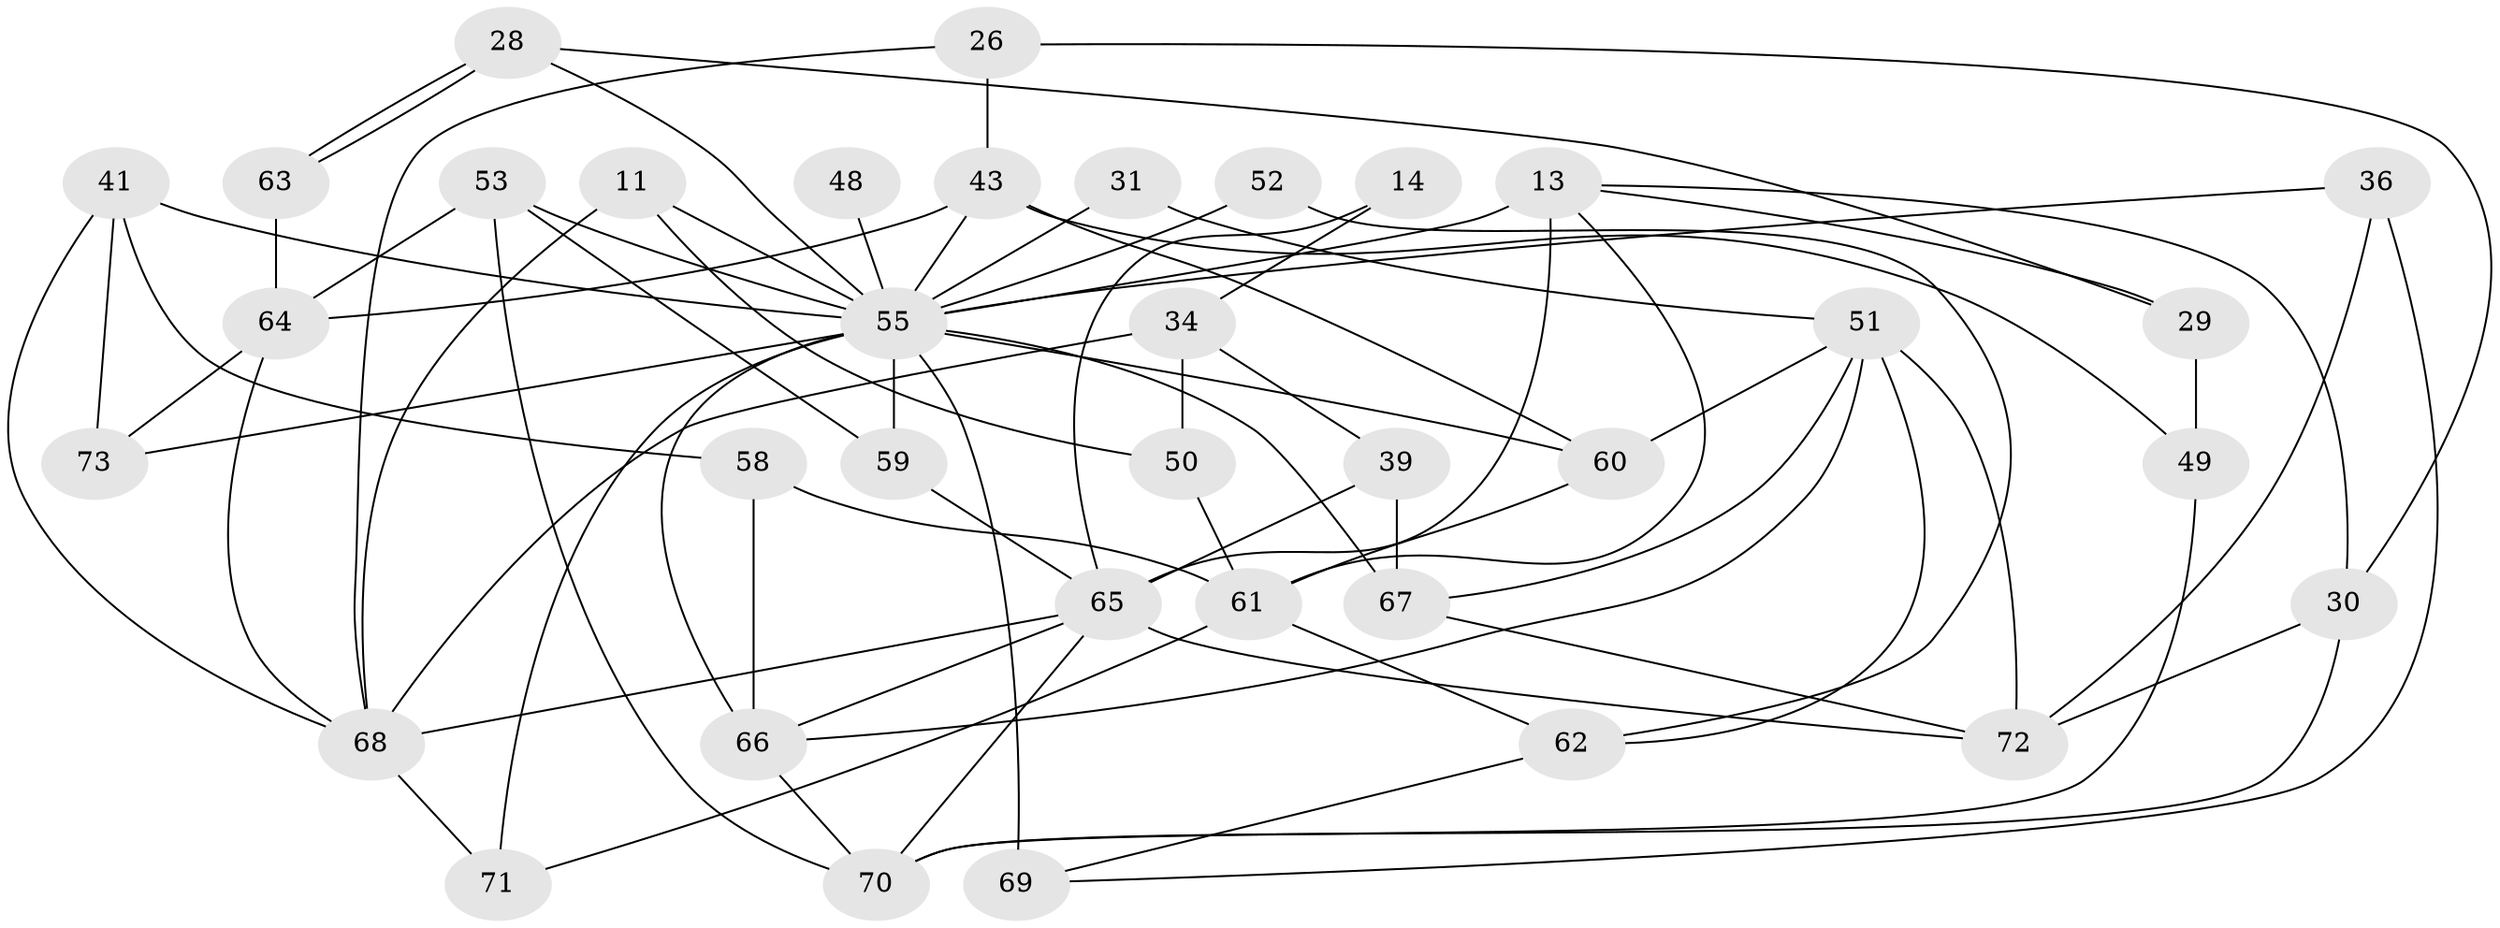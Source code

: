 // original degree distribution, {5: 0.1917808219178082, 6: 0.0547945205479452, 2: 0.0958904109589041, 3: 0.3150684931506849, 4: 0.273972602739726, 7: 0.0684931506849315}
// Generated by graph-tools (version 1.1) at 2025/50/03/09/25 04:50:28]
// undirected, 36 vertices, 76 edges
graph export_dot {
graph [start="1"]
  node [color=gray90,style=filled];
  11 [super="+8"];
  13 [super="+3"];
  14;
  26 [super="+5"];
  28;
  29;
  30;
  31;
  34 [super="+17"];
  36;
  39;
  41 [super="+35"];
  43 [super="+16"];
  48;
  49;
  50;
  51 [super="+33"];
  52;
  53 [super="+21"];
  55 [super="+10+25+37+32"];
  58 [super="+57"];
  59 [super="+44"];
  60;
  61 [super="+42"];
  62 [super="+40"];
  63;
  64 [super="+38"];
  65 [super="+2+47"];
  66 [super="+54"];
  67 [super="+45"];
  68 [super="+1"];
  69;
  70;
  71;
  72;
  73 [super="+56"];
  11 -- 68;
  11 -- 50;
  11 -- 55;
  13 -- 65 [weight=2];
  13 -- 29;
  13 -- 30;
  13 -- 55 [weight=2];
  13 -- 61;
  14 -- 34;
  14 -- 65;
  26 -- 68;
  26 -- 43;
  26 -- 30;
  28 -- 29;
  28 -- 63;
  28 -- 63;
  28 -- 55;
  29 -- 49;
  30 -- 72;
  30 -- 70;
  31 -- 51;
  31 -- 55;
  34 -- 50 [weight=2];
  34 -- 68 [weight=2];
  34 -- 39;
  36 -- 69;
  36 -- 72;
  36 -- 55;
  39 -- 67;
  39 -- 65;
  41 -- 68 [weight=2];
  41 -- 55 [weight=2];
  41 -- 73 [weight=2];
  41 -- 58 [weight=2];
  43 -- 49 [weight=2];
  43 -- 60 [weight=2];
  43 -- 64;
  43 -- 55 [weight=3];
  48 -- 55 [weight=2];
  49 -- 70;
  50 -- 61;
  51 -- 66 [weight=2];
  51 -- 72;
  51 -- 60;
  51 -- 62 [weight=2];
  51 -- 67;
  52 -- 55 [weight=2];
  52 -- 62;
  53 -- 70;
  53 -- 59;
  53 -- 64 [weight=2];
  53 -- 55;
  55 -- 69 [weight=3];
  55 -- 66 [weight=4];
  55 -- 73 [weight=4];
  55 -- 67 [weight=2];
  55 -- 59 [weight=2];
  55 -- 71;
  55 -- 60;
  58 -- 61 [weight=3];
  58 -- 66;
  59 -- 65 [weight=2];
  60 -- 61;
  61 -- 71;
  61 -- 62 [weight=2];
  62 -- 69;
  63 -- 64;
  64 -- 68;
  64 -- 73;
  65 -- 68 [weight=2];
  65 -- 72;
  65 -- 70;
  65 -- 66;
  66 -- 70;
  67 -- 72;
  68 -- 71;
}
